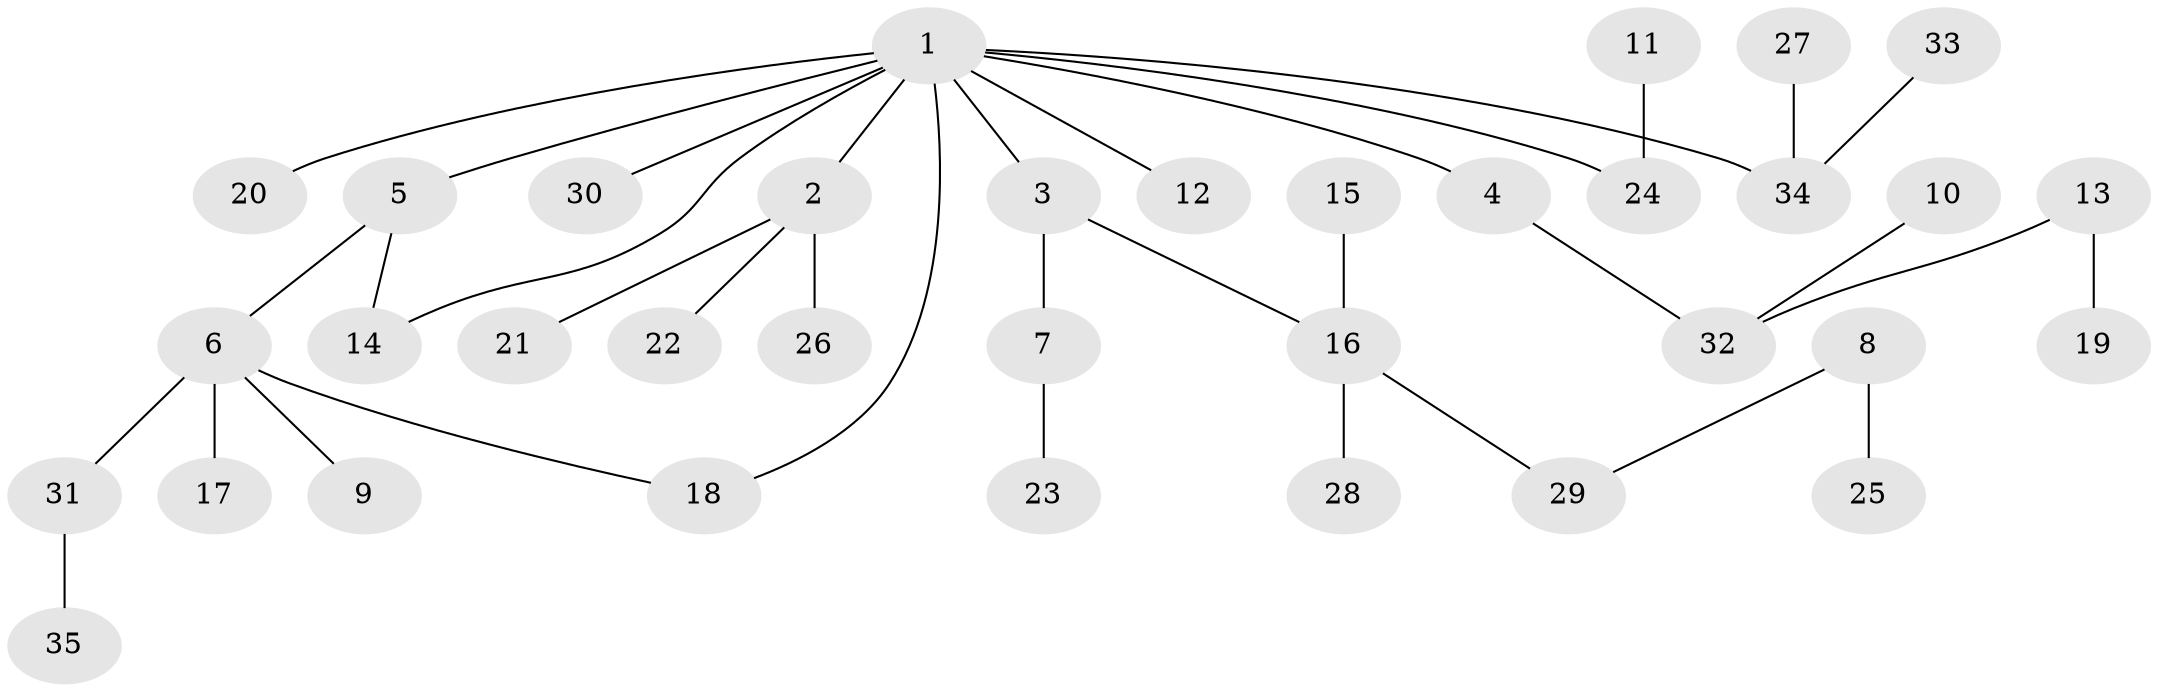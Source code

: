 // original degree distribution, {7: 0.015384615384615385, 5: 0.046153846153846156, 6: 0.015384615384615385, 3: 0.1076923076923077, 2: 0.36923076923076925, 1: 0.4153846153846154, 4: 0.03076923076923077}
// Generated by graph-tools (version 1.1) at 2025/01/03/09/25 03:01:01]
// undirected, 35 vertices, 36 edges
graph export_dot {
graph [start="1"]
  node [color=gray90,style=filled];
  1;
  2;
  3;
  4;
  5;
  6;
  7;
  8;
  9;
  10;
  11;
  12;
  13;
  14;
  15;
  16;
  17;
  18;
  19;
  20;
  21;
  22;
  23;
  24;
  25;
  26;
  27;
  28;
  29;
  30;
  31;
  32;
  33;
  34;
  35;
  1 -- 2 [weight=1.0];
  1 -- 3 [weight=1.0];
  1 -- 4 [weight=1.0];
  1 -- 5 [weight=1.0];
  1 -- 12 [weight=1.0];
  1 -- 14 [weight=1.0];
  1 -- 18 [weight=1.0];
  1 -- 20 [weight=1.0];
  1 -- 24 [weight=1.0];
  1 -- 30 [weight=1.0];
  1 -- 34 [weight=1.0];
  2 -- 21 [weight=1.0];
  2 -- 22 [weight=1.0];
  2 -- 26 [weight=1.0];
  3 -- 7 [weight=1.0];
  3 -- 16 [weight=1.0];
  4 -- 32 [weight=1.0];
  5 -- 6 [weight=1.0];
  5 -- 14 [weight=1.0];
  6 -- 9 [weight=1.0];
  6 -- 17 [weight=1.0];
  6 -- 18 [weight=1.0];
  6 -- 31 [weight=1.0];
  7 -- 23 [weight=1.0];
  8 -- 25 [weight=1.0];
  8 -- 29 [weight=1.0];
  10 -- 32 [weight=1.0];
  11 -- 24 [weight=1.0];
  13 -- 19 [weight=1.0];
  13 -- 32 [weight=1.0];
  15 -- 16 [weight=1.0];
  16 -- 28 [weight=1.0];
  16 -- 29 [weight=1.0];
  27 -- 34 [weight=1.0];
  31 -- 35 [weight=1.0];
  33 -- 34 [weight=1.0];
}
